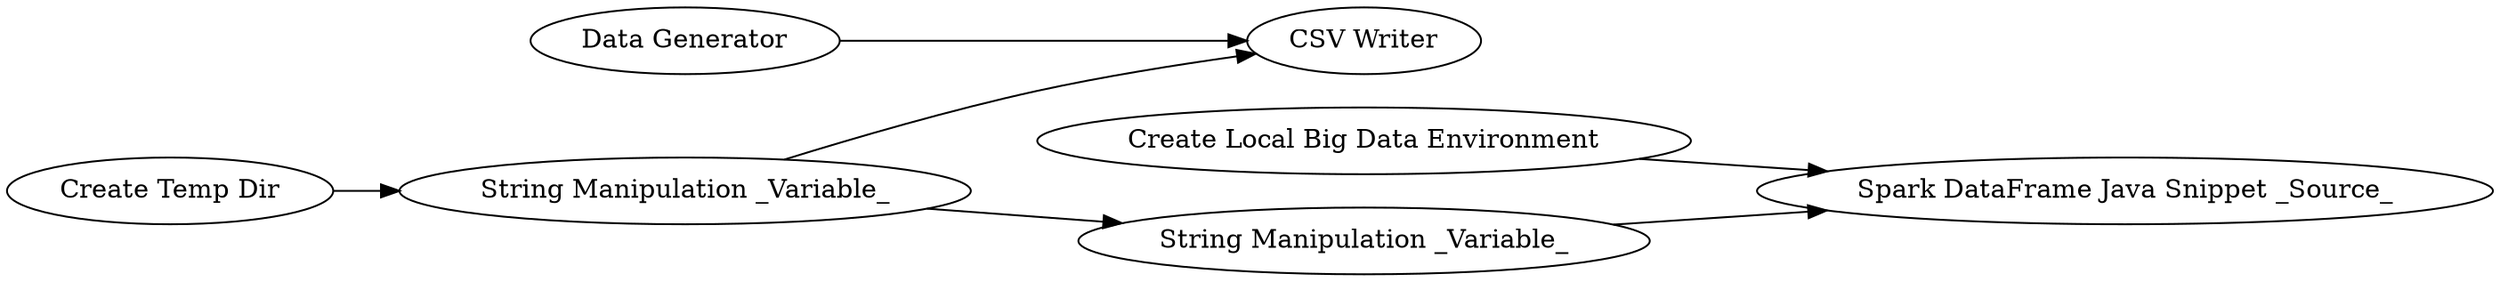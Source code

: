 digraph {
	3 -> 2
	4 -> 5
	5 -> 6
	1 -> 7
	6 -> 7
	5 -> 2
	5 [label="String Manipulation _Variable_"]
	1 [label="Create Local Big Data Environment"]
	7 [label="Spark DataFrame Java Snippet _Source_"]
	4 [label="Create Temp Dir"]
	6 [label="String Manipulation _Variable_"]
	3 [label="Data Generator"]
	2 [label="CSV Writer"]
	rankdir=LR
}

